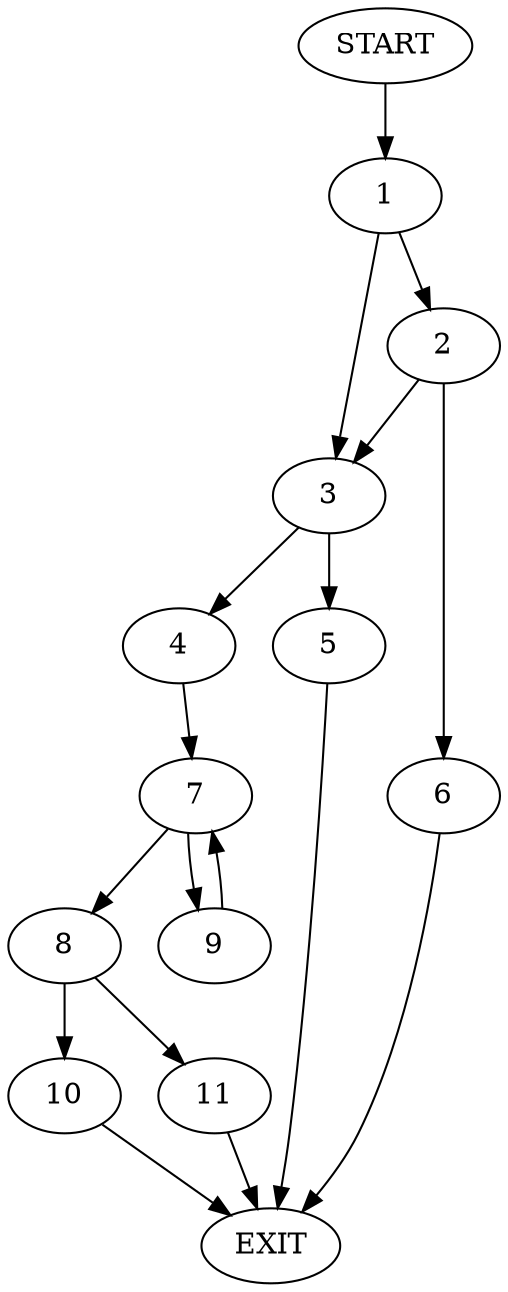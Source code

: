 digraph {
0 [label="START"]
12 [label="EXIT"]
0 -> 1
1 -> 2
1 -> 3
3 -> 4
3 -> 5
2 -> 6
2 -> 3
6 -> 12
5 -> 12
4 -> 7
7 -> 8
7 -> 9
9 -> 7
8 -> 10
8 -> 11
10 -> 12
11 -> 12
}
